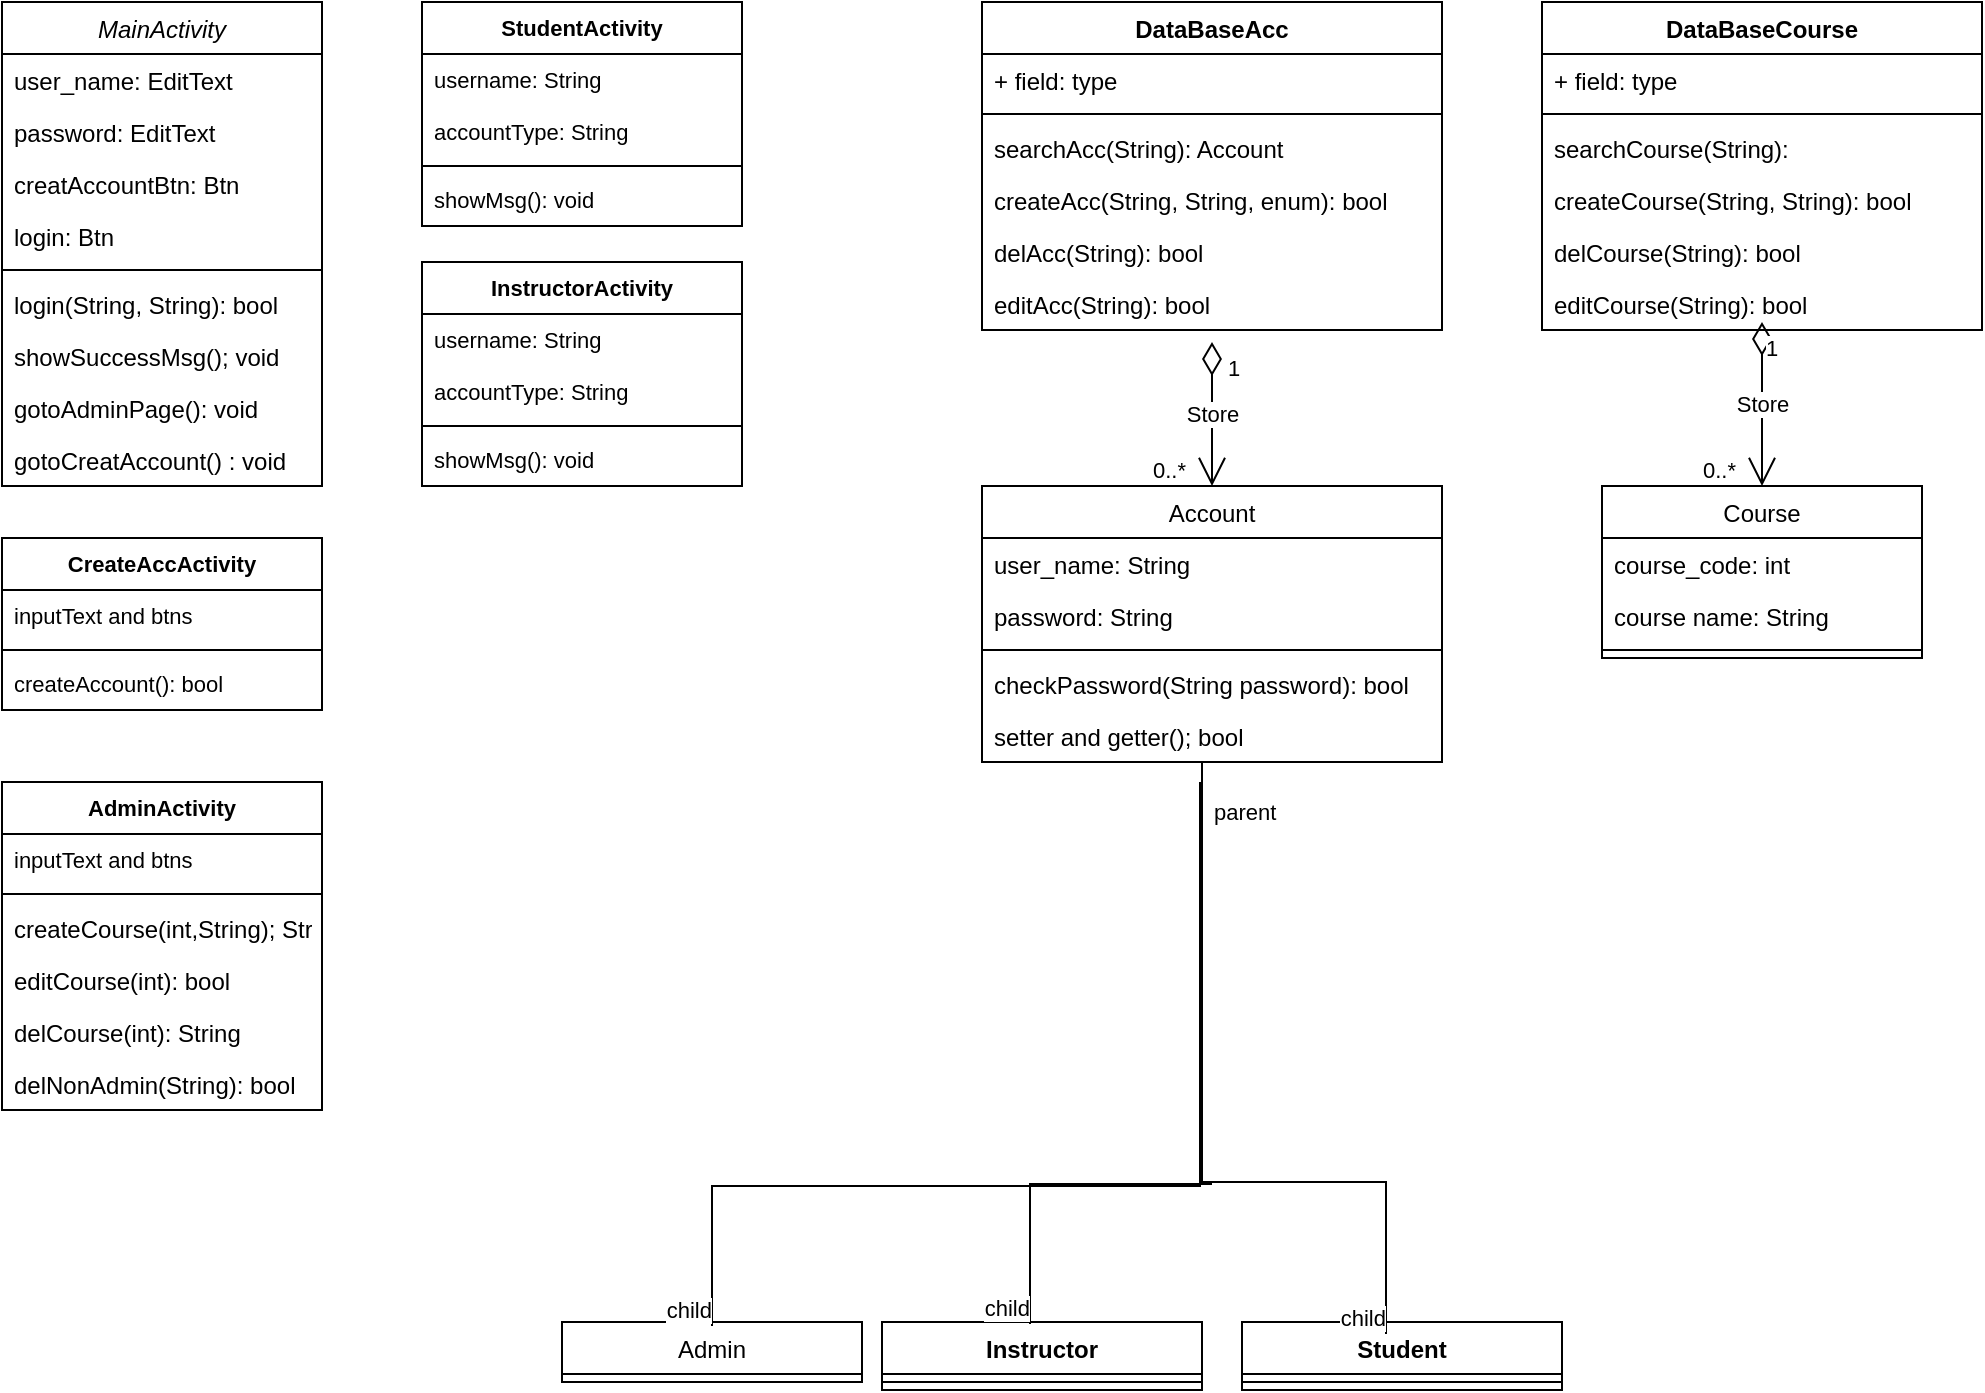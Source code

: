 <mxfile version="20.0.1" type="device"><diagram id="C5RBs43oDa-KdzZeNtuy" name="Page-1"><mxGraphModel dx="2351" dy="382" grid="1" gridSize="10" guides="1" tooltips="1" connect="1" arrows="1" fold="1" page="1" pageScale="1" pageWidth="827" pageHeight="1169" math="0" shadow="0"><root><mxCell id="WIyWlLk6GJQsqaUBKTNV-0"/><mxCell id="WIyWlLk6GJQsqaUBKTNV-1" parent="WIyWlLk6GJQsqaUBKTNV-0"/><mxCell id="XcK1MfJlwx8UdS8gnA3x-123" value="StudentActivity" style="swimlane;fontStyle=1;align=center;verticalAlign=top;childLayout=stackLayout;horizontal=1;startSize=26;horizontalStack=0;resizeParent=1;resizeParentMax=0;resizeLast=0;collapsible=1;marginBottom=0;fontFamily=Helvetica;fontSize=11;fontColor=default;" parent="WIyWlLk6GJQsqaUBKTNV-1" vertex="1"><mxGeometry x="-630" y="80" width="160" height="112" as="geometry"/></mxCell><mxCell id="XcK1MfJlwx8UdS8gnA3x-124" value="username: String" style="text;strokeColor=none;fillColor=none;align=left;verticalAlign=top;spacingLeft=4;spacingRight=4;overflow=hidden;rotatable=0;points=[[0,0.5],[1,0.5]];portConstraint=eastwest;fontFamily=Helvetica;fontSize=11;fontColor=default;" parent="XcK1MfJlwx8UdS8gnA3x-123" vertex="1"><mxGeometry y="26" width="160" height="26" as="geometry"/></mxCell><mxCell id="YwuPmVCW4j29v-LR4ZL7-122" value="accountType: String" style="text;strokeColor=none;fillColor=none;align=left;verticalAlign=top;spacingLeft=4;spacingRight=4;overflow=hidden;rotatable=0;points=[[0,0.5],[1,0.5]];portConstraint=eastwest;fontFamily=Helvetica;fontSize=11;fontColor=default;" parent="XcK1MfJlwx8UdS8gnA3x-123" vertex="1"><mxGeometry y="52" width="160" height="26" as="geometry"/></mxCell><mxCell id="XcK1MfJlwx8UdS8gnA3x-125" value="" style="line;strokeWidth=1;fillColor=none;align=left;verticalAlign=middle;spacingTop=-1;spacingLeft=3;spacingRight=3;rotatable=0;labelPosition=right;points=[];portConstraint=eastwest;fontFamily=Helvetica;fontSize=11;fontColor=default;" parent="XcK1MfJlwx8UdS8gnA3x-123" vertex="1"><mxGeometry y="78" width="160" height="8" as="geometry"/></mxCell><mxCell id="XcK1MfJlwx8UdS8gnA3x-126" value="showMsg(): void" style="text;strokeColor=none;fillColor=none;align=left;verticalAlign=top;spacingLeft=4;spacingRight=4;overflow=hidden;rotatable=0;points=[[0,0.5],[1,0.5]];portConstraint=eastwest;fontFamily=Helvetica;fontSize=11;fontColor=default;" parent="XcK1MfJlwx8UdS8gnA3x-123" vertex="1"><mxGeometry y="86" width="160" height="26" as="geometry"/></mxCell><mxCell id="YwuPmVCW4j29v-LR4ZL7-0" value="MainActivity" style="swimlane;fontStyle=2;align=center;verticalAlign=top;childLayout=stackLayout;horizontal=1;startSize=26;horizontalStack=0;resizeParent=1;resizeLast=0;collapsible=1;marginBottom=0;rounded=0;shadow=0;strokeWidth=1;" parent="WIyWlLk6GJQsqaUBKTNV-1" vertex="1"><mxGeometry x="-840" y="80" width="160" height="242" as="geometry"><mxRectangle x="230" y="140" width="160" height="26" as="alternateBounds"/></mxGeometry></mxCell><mxCell id="YwuPmVCW4j29v-LR4ZL7-1" value="user_name: EditText" style="text;align=left;verticalAlign=top;spacingLeft=4;spacingRight=4;overflow=hidden;rotatable=0;points=[[0,0.5],[1,0.5]];portConstraint=eastwest;" parent="YwuPmVCW4j29v-LR4ZL7-0" vertex="1"><mxGeometry y="26" width="160" height="26" as="geometry"/></mxCell><mxCell id="YwuPmVCW4j29v-LR4ZL7-2" value="password: EditText" style="text;align=left;verticalAlign=top;spacingLeft=4;spacingRight=4;overflow=hidden;rotatable=0;points=[[0,0.5],[1,0.5]];portConstraint=eastwest;rounded=0;shadow=0;html=0;" parent="YwuPmVCW4j29v-LR4ZL7-0" vertex="1"><mxGeometry y="52" width="160" height="26" as="geometry"/></mxCell><mxCell id="YwuPmVCW4j29v-LR4ZL7-3" value="creatAccountBtn: Btn" style="text;align=left;verticalAlign=top;spacingLeft=4;spacingRight=4;overflow=hidden;rotatable=0;points=[[0,0.5],[1,0.5]];portConstraint=eastwest;rounded=0;shadow=0;html=0;" parent="YwuPmVCW4j29v-LR4ZL7-0" vertex="1"><mxGeometry y="78" width="160" height="26" as="geometry"/></mxCell><mxCell id="YwuPmVCW4j29v-LR4ZL7-4" value="login: Btn" style="text;strokeColor=none;fillColor=none;align=left;verticalAlign=top;spacingLeft=4;spacingRight=4;overflow=hidden;rotatable=0;points=[[0,0.5],[1,0.5]];portConstraint=eastwest;" parent="YwuPmVCW4j29v-LR4ZL7-0" vertex="1"><mxGeometry y="104" width="160" height="26" as="geometry"/></mxCell><mxCell id="YwuPmVCW4j29v-LR4ZL7-5" value="" style="line;html=1;strokeWidth=1;align=left;verticalAlign=middle;spacingTop=-1;spacingLeft=3;spacingRight=3;rotatable=0;labelPosition=right;points=[];portConstraint=eastwest;" parent="YwuPmVCW4j29v-LR4ZL7-0" vertex="1"><mxGeometry y="130" width="160" height="8" as="geometry"/></mxCell><mxCell id="YwuPmVCW4j29v-LR4ZL7-6" value="login(String, String): bool" style="text;align=left;verticalAlign=top;spacingLeft=4;spacingRight=4;overflow=hidden;rotatable=0;points=[[0,0.5],[1,0.5]];portConstraint=eastwest;" parent="YwuPmVCW4j29v-LR4ZL7-0" vertex="1"><mxGeometry y="138" width="160" height="26" as="geometry"/></mxCell><mxCell id="YwuPmVCW4j29v-LR4ZL7-7" value="showSuccessMsg(); void" style="text;strokeColor=none;fillColor=none;align=left;verticalAlign=top;spacingLeft=4;spacingRight=4;overflow=hidden;rotatable=0;points=[[0,0.5],[1,0.5]];portConstraint=eastwest;" parent="YwuPmVCW4j29v-LR4ZL7-0" vertex="1"><mxGeometry y="164" width="160" height="26" as="geometry"/></mxCell><mxCell id="YwuPmVCW4j29v-LR4ZL7-8" value="gotoAdminPage(): void" style="text;strokeColor=none;fillColor=none;align=left;verticalAlign=top;spacingLeft=4;spacingRight=4;overflow=hidden;rotatable=0;points=[[0,0.5],[1,0.5]];portConstraint=eastwest;" parent="YwuPmVCW4j29v-LR4ZL7-0" vertex="1"><mxGeometry y="190" width="160" height="26" as="geometry"/></mxCell><mxCell id="YwuPmVCW4j29v-LR4ZL7-9" value="gotoCreatAccount() : void" style="text;strokeColor=none;fillColor=none;align=left;verticalAlign=top;spacingLeft=4;spacingRight=4;overflow=hidden;rotatable=0;points=[[0,0.5],[1,0.5]];portConstraint=eastwest;" parent="YwuPmVCW4j29v-LR4ZL7-0" vertex="1"><mxGeometry y="216" width="160" height="26" as="geometry"/></mxCell><mxCell id="YwuPmVCW4j29v-LR4ZL7-10" value="Account" style="swimlane;fontStyle=0;align=center;verticalAlign=top;childLayout=stackLayout;horizontal=1;startSize=26;horizontalStack=0;resizeParent=1;resizeLast=0;collapsible=1;marginBottom=0;rounded=0;shadow=0;strokeWidth=1;" parent="WIyWlLk6GJQsqaUBKTNV-1" vertex="1"><mxGeometry x="-350" y="322" width="230" height="138" as="geometry"><mxRectangle x="130" y="380" width="160" height="26" as="alternateBounds"/></mxGeometry></mxCell><mxCell id="YwuPmVCW4j29v-LR4ZL7-11" value="user_name: String" style="text;align=left;verticalAlign=top;spacingLeft=4;spacingRight=4;overflow=hidden;rotatable=0;points=[[0,0.5],[1,0.5]];portConstraint=eastwest;" parent="YwuPmVCW4j29v-LR4ZL7-10" vertex="1"><mxGeometry y="26" width="230" height="26" as="geometry"/></mxCell><mxCell id="YwuPmVCW4j29v-LR4ZL7-12" value="password: String" style="text;align=left;verticalAlign=top;spacingLeft=4;spacingRight=4;overflow=hidden;rotatable=0;points=[[0,0.5],[1,0.5]];portConstraint=eastwest;rounded=0;shadow=0;html=0;" parent="YwuPmVCW4j29v-LR4ZL7-10" vertex="1"><mxGeometry y="52" width="230" height="26" as="geometry"/></mxCell><mxCell id="YwuPmVCW4j29v-LR4ZL7-13" value="" style="line;html=1;strokeWidth=1;align=left;verticalAlign=middle;spacingTop=-1;spacingLeft=3;spacingRight=3;rotatable=0;labelPosition=right;points=[];portConstraint=eastwest;" parent="YwuPmVCW4j29v-LR4ZL7-10" vertex="1"><mxGeometry y="78" width="230" height="8" as="geometry"/></mxCell><mxCell id="tPTs7rWb9uDSJ2BfLSmM-7" value="checkPassword(String password): bool" style="text;strokeColor=none;fillColor=none;align=left;verticalAlign=top;spacingLeft=4;spacingRight=4;overflow=hidden;rotatable=0;points=[[0,0.5],[1,0.5]];portConstraint=eastwest;" parent="YwuPmVCW4j29v-LR4ZL7-10" vertex="1"><mxGeometry y="86" width="230" height="26" as="geometry"/></mxCell><mxCell id="YwuPmVCW4j29v-LR4ZL7-14" value="setter and getter(); bool " style="text;strokeColor=none;fillColor=none;align=left;verticalAlign=top;spacingLeft=4;spacingRight=4;overflow=hidden;rotatable=0;points=[[0,0.5],[1,0.5]];portConstraint=eastwest;" parent="YwuPmVCW4j29v-LR4ZL7-10" vertex="1"><mxGeometry y="112" width="230" height="26" as="geometry"/></mxCell><mxCell id="YwuPmVCW4j29v-LR4ZL7-15" value="Course" style="swimlane;fontStyle=0;align=center;verticalAlign=top;childLayout=stackLayout;horizontal=1;startSize=26;horizontalStack=0;resizeParent=1;resizeLast=0;collapsible=1;marginBottom=0;rounded=0;shadow=0;strokeWidth=1;" parent="WIyWlLk6GJQsqaUBKTNV-1" vertex="1"><mxGeometry x="-40" y="322" width="160" height="86" as="geometry"><mxRectangle x="340" y="380" width="170" height="26" as="alternateBounds"/></mxGeometry></mxCell><mxCell id="YwuPmVCW4j29v-LR4ZL7-16" value="course_code: int" style="text;align=left;verticalAlign=top;spacingLeft=4;spacingRight=4;overflow=hidden;rotatable=0;points=[[0,0.5],[1,0.5]];portConstraint=eastwest;" parent="YwuPmVCW4j29v-LR4ZL7-15" vertex="1"><mxGeometry y="26" width="160" height="26" as="geometry"/></mxCell><mxCell id="YwuPmVCW4j29v-LR4ZL7-17" value="course name: String" style="text;strokeColor=none;fillColor=none;align=left;verticalAlign=top;spacingLeft=4;spacingRight=4;overflow=hidden;rotatable=0;points=[[0,0.5],[1,0.5]];portConstraint=eastwest;" parent="YwuPmVCW4j29v-LR4ZL7-15" vertex="1"><mxGeometry y="52" width="160" height="26" as="geometry"/></mxCell><mxCell id="YwuPmVCW4j29v-LR4ZL7-18" value="" style="line;html=1;strokeWidth=1;align=left;verticalAlign=middle;spacingTop=-1;spacingLeft=3;spacingRight=3;rotatable=0;labelPosition=right;points=[];portConstraint=eastwest;" parent="YwuPmVCW4j29v-LR4ZL7-15" vertex="1"><mxGeometry y="78" width="160" height="8" as="geometry"/></mxCell><mxCell id="YwuPmVCW4j29v-LR4ZL7-19" value="Admin" style="swimlane;fontStyle=0;align=center;verticalAlign=top;childLayout=stackLayout;horizontal=1;startSize=26;horizontalStack=0;resizeParent=1;resizeLast=0;collapsible=1;marginBottom=0;rounded=0;shadow=0;strokeWidth=1;" parent="WIyWlLk6GJQsqaUBKTNV-1" vertex="1"><mxGeometry x="-560" y="740" width="150" height="30" as="geometry"><mxRectangle x="550" y="140" width="160" height="26" as="alternateBounds"/></mxGeometry></mxCell><mxCell id="YwuPmVCW4j29v-LR4ZL7-27" value="Instructor" style="swimlane;fontStyle=1;align=center;verticalAlign=top;childLayout=stackLayout;horizontal=1;startSize=26;horizontalStack=0;resizeParent=1;resizeParentMax=0;resizeLast=0;collapsible=1;marginBottom=0;" parent="WIyWlLk6GJQsqaUBKTNV-1" vertex="1"><mxGeometry x="-400" y="740" width="160" height="34" as="geometry"/></mxCell><mxCell id="YwuPmVCW4j29v-LR4ZL7-28" value="" style="line;strokeWidth=1;fillColor=none;align=left;verticalAlign=middle;spacingTop=-1;spacingLeft=3;spacingRight=3;rotatable=0;labelPosition=right;points=[];portConstraint=eastwest;" parent="YwuPmVCW4j29v-LR4ZL7-27" vertex="1"><mxGeometry y="26" width="160" height="8" as="geometry"/></mxCell><mxCell id="YwuPmVCW4j29v-LR4ZL7-29" value="Student" style="swimlane;fontStyle=1;align=center;verticalAlign=top;childLayout=stackLayout;horizontal=1;startSize=26;horizontalStack=0;resizeParent=1;resizeParentMax=0;resizeLast=0;collapsible=1;marginBottom=0;" parent="WIyWlLk6GJQsqaUBKTNV-1" vertex="1"><mxGeometry x="-220" y="740" width="160" height="34" as="geometry"/></mxCell><mxCell id="YwuPmVCW4j29v-LR4ZL7-30" value="" style="line;strokeWidth=1;fillColor=none;align=left;verticalAlign=middle;spacingTop=-1;spacingLeft=3;spacingRight=3;rotatable=0;labelPosition=right;points=[];portConstraint=eastwest;" parent="YwuPmVCW4j29v-LR4ZL7-29" vertex="1"><mxGeometry y="26" width="160" height="8" as="geometry"/></mxCell><mxCell id="YwuPmVCW4j29v-LR4ZL7-31" value="" style="endArrow=none;html=1;edgeStyle=orthogonalEdgeStyle;rounded=0;entryX=0.5;entryY=0;entryDx=0;entryDy=0;" parent="WIyWlLk6GJQsqaUBKTNV-1" edge="1"><mxGeometry relative="1" as="geometry"><mxPoint x="-240" y="460" as="sourcePoint"/><mxPoint x="-326" y="741" as="targetPoint"/><Array as="points"><mxPoint x="-235" y="671"/><mxPoint x="-362" y="671"/></Array></mxGeometry></mxCell><mxCell id="YwuPmVCW4j29v-LR4ZL7-32" value="parent" style="edgeLabel;resizable=0;html=1;align=left;verticalAlign=bottom;" parent="YwuPmVCW4j29v-LR4ZL7-31" connectable="0" vertex="1"><mxGeometry x="-1" relative="1" as="geometry"><mxPoint x="4" y="33" as="offset"/></mxGeometry></mxCell><mxCell id="YwuPmVCW4j29v-LR4ZL7-33" value="child" style="edgeLabel;resizable=0;html=1;align=right;verticalAlign=bottom;" parent="YwuPmVCW4j29v-LR4ZL7-31" connectable="0" vertex="1"><mxGeometry x="1" relative="1" as="geometry"/></mxCell><mxCell id="YwuPmVCW4j29v-LR4ZL7-34" value="DataBaseCourse" style="swimlane;fontStyle=1;align=center;verticalAlign=top;childLayout=stackLayout;horizontal=1;startSize=26;horizontalStack=0;resizeParent=1;resizeParentMax=0;resizeLast=0;collapsible=1;marginBottom=0;" parent="WIyWlLk6GJQsqaUBKTNV-1" vertex="1"><mxGeometry x="-70" y="80" width="220" height="164" as="geometry"/></mxCell><mxCell id="YwuPmVCW4j29v-LR4ZL7-35" value="+ field: type" style="text;strokeColor=none;fillColor=none;align=left;verticalAlign=top;spacingLeft=4;spacingRight=4;overflow=hidden;rotatable=0;points=[[0,0.5],[1,0.5]];portConstraint=eastwest;" parent="YwuPmVCW4j29v-LR4ZL7-34" vertex="1"><mxGeometry y="26" width="220" height="26" as="geometry"/></mxCell><mxCell id="YwuPmVCW4j29v-LR4ZL7-36" value="" style="line;strokeWidth=1;fillColor=none;align=left;verticalAlign=middle;spacingTop=-1;spacingLeft=3;spacingRight=3;rotatable=0;labelPosition=right;points=[];portConstraint=eastwest;" parent="YwuPmVCW4j29v-LR4ZL7-34" vertex="1"><mxGeometry y="52" width="220" height="8" as="geometry"/></mxCell><mxCell id="tPTs7rWb9uDSJ2BfLSmM-5" value="searchCourse(String):" style="text;strokeColor=none;fillColor=none;align=left;verticalAlign=top;spacingLeft=4;spacingRight=4;overflow=hidden;rotatable=0;points=[[0,0.5],[1,0.5]];portConstraint=eastwest;" parent="YwuPmVCW4j29v-LR4ZL7-34" vertex="1"><mxGeometry y="60" width="220" height="26" as="geometry"/></mxCell><mxCell id="tPTs7rWb9uDSJ2BfLSmM-2" value="createCourse(String, String): bool" style="text;strokeColor=none;fillColor=none;align=left;verticalAlign=top;spacingLeft=4;spacingRight=4;overflow=hidden;rotatable=0;points=[[0,0.5],[1,0.5]];portConstraint=eastwest;" parent="YwuPmVCW4j29v-LR4ZL7-34" vertex="1"><mxGeometry y="86" width="220" height="26" as="geometry"/></mxCell><mxCell id="YwuPmVCW4j29v-LR4ZL7-37" value="delCourse(String): bool" style="text;strokeColor=none;fillColor=none;align=left;verticalAlign=top;spacingLeft=4;spacingRight=4;overflow=hidden;rotatable=0;points=[[0,0.5],[1,0.5]];portConstraint=eastwest;" parent="YwuPmVCW4j29v-LR4ZL7-34" vertex="1"><mxGeometry y="112" width="220" height="26" as="geometry"/></mxCell><mxCell id="tPTs7rWb9uDSJ2BfLSmM-3" value="editCourse(String): bool" style="text;strokeColor=none;fillColor=none;align=left;verticalAlign=top;spacingLeft=4;spacingRight=4;overflow=hidden;rotatable=0;points=[[0,0.5],[1,0.5]];portConstraint=eastwest;" parent="YwuPmVCW4j29v-LR4ZL7-34" vertex="1"><mxGeometry y="138" width="220" height="26" as="geometry"/></mxCell><mxCell id="YwuPmVCW4j29v-LR4ZL7-38" value="Store" style="endArrow=open;html=1;endSize=12;startArrow=diamondThin;startSize=14;startFill=0;rounded=0;entryX=0.5;entryY=0;entryDx=0;entryDy=0;" parent="WIyWlLk6GJQsqaUBKTNV-1" target="YwuPmVCW4j29v-LR4ZL7-15" edge="1"><mxGeometry relative="1" as="geometry"><mxPoint x="40" y="240" as="sourcePoint"/><mxPoint x="-280" y="540" as="targetPoint"/></mxGeometry></mxCell><mxCell id="YwuPmVCW4j29v-LR4ZL7-39" value="1" style="edgeLabel;resizable=0;html=1;align=left;verticalAlign=top;" parent="YwuPmVCW4j29v-LR4ZL7-38" connectable="0" vertex="1"><mxGeometry x="-1" relative="1" as="geometry"/></mxCell><mxCell id="YwuPmVCW4j29v-LR4ZL7-40" value="0..*" style="edgeLabel;resizable=0;html=1;align=right;verticalAlign=top;" parent="YwuPmVCW4j29v-LR4ZL7-38" connectable="0" vertex="1"><mxGeometry x="1" relative="1" as="geometry"><mxPoint x="-13" y="-21" as="offset"/></mxGeometry></mxCell><mxCell id="YwuPmVCW4j29v-LR4ZL7-41" value="DataBaseAcc" style="swimlane;fontStyle=1;align=center;verticalAlign=top;childLayout=stackLayout;horizontal=1;startSize=26;horizontalStack=0;resizeParent=1;resizeParentMax=0;resizeLast=0;collapsible=1;marginBottom=0;" parent="WIyWlLk6GJQsqaUBKTNV-1" vertex="1"><mxGeometry x="-350" y="80" width="230" height="164" as="geometry"/></mxCell><mxCell id="YwuPmVCW4j29v-LR4ZL7-42" value="+ field: type" style="text;strokeColor=none;fillColor=none;align=left;verticalAlign=top;spacingLeft=4;spacingRight=4;overflow=hidden;rotatable=0;points=[[0,0.5],[1,0.5]];portConstraint=eastwest;" parent="YwuPmVCW4j29v-LR4ZL7-41" vertex="1"><mxGeometry y="26" width="230" height="26" as="geometry"/></mxCell><mxCell id="YwuPmVCW4j29v-LR4ZL7-43" value="" style="line;strokeWidth=1;fillColor=none;align=left;verticalAlign=middle;spacingTop=-1;spacingLeft=3;spacingRight=3;rotatable=0;labelPosition=right;points=[];portConstraint=eastwest;" parent="YwuPmVCW4j29v-LR4ZL7-41" vertex="1"><mxGeometry y="52" width="230" height="8" as="geometry"/></mxCell><mxCell id="tPTs7rWb9uDSJ2BfLSmM-4" value="searchAcc(String): Account" style="text;strokeColor=none;fillColor=none;align=left;verticalAlign=top;spacingLeft=4;spacingRight=4;overflow=hidden;rotatable=0;points=[[0,0.5],[1,0.5]];portConstraint=eastwest;" parent="YwuPmVCW4j29v-LR4ZL7-41" vertex="1"><mxGeometry y="60" width="230" height="26" as="geometry"/></mxCell><mxCell id="tPTs7rWb9uDSJ2BfLSmM-1" value="createAcc(String, String, enum): bool" style="text;strokeColor=none;fillColor=none;align=left;verticalAlign=top;spacingLeft=4;spacingRight=4;overflow=hidden;rotatable=0;points=[[0,0.5],[1,0.5]];portConstraint=eastwest;" parent="YwuPmVCW4j29v-LR4ZL7-41" vertex="1"><mxGeometry y="86" width="230" height="26" as="geometry"/></mxCell><mxCell id="tPTs7rWb9uDSJ2BfLSmM-0" value="delAcc(String): bool" style="text;strokeColor=none;fillColor=none;align=left;verticalAlign=top;spacingLeft=4;spacingRight=4;overflow=hidden;rotatable=0;points=[[0,0.5],[1,0.5]];portConstraint=eastwest;" parent="YwuPmVCW4j29v-LR4ZL7-41" vertex="1"><mxGeometry y="112" width="230" height="26" as="geometry"/></mxCell><mxCell id="YwuPmVCW4j29v-LR4ZL7-44" value="editAcc(String): bool" style="text;strokeColor=none;fillColor=none;align=left;verticalAlign=top;spacingLeft=4;spacingRight=4;overflow=hidden;rotatable=0;points=[[0,0.5],[1,0.5]];portConstraint=eastwest;" parent="YwuPmVCW4j29v-LR4ZL7-41" vertex="1"><mxGeometry y="138" width="230" height="26" as="geometry"/></mxCell><mxCell id="YwuPmVCW4j29v-LR4ZL7-45" value="" style="endArrow=none;html=1;edgeStyle=orthogonalEdgeStyle;rounded=0;labelBackgroundColor=default;fontFamily=Helvetica;fontSize=11;fontColor=default;strokeColor=default;shape=connector;entryX=0.5;entryY=0;entryDx=0;entryDy=0;" parent="WIyWlLk6GJQsqaUBKTNV-1" edge="1"><mxGeometry relative="1" as="geometry"><mxPoint x="-240" y="460" as="sourcePoint"/><mxPoint x="-148" y="746" as="targetPoint"/><Array as="points"><mxPoint x="-240" y="670"/><mxPoint x="-148" y="670"/></Array></mxGeometry></mxCell><mxCell id="YwuPmVCW4j29v-LR4ZL7-46" value="child" style="edgeLabel;resizable=0;html=1;align=right;verticalAlign=bottom;fontFamily=Helvetica;fontSize=11;fontColor=default;" parent="YwuPmVCW4j29v-LR4ZL7-45" connectable="0" vertex="1"><mxGeometry x="1" relative="1" as="geometry"/></mxCell><mxCell id="YwuPmVCW4j29v-LR4ZL7-47" value="Store" style="endArrow=open;html=1;endSize=12;startArrow=diamondThin;startSize=14;startFill=0;rounded=0;entryX=0.5;entryY=0;entryDx=0;entryDy=0;" parent="WIyWlLk6GJQsqaUBKTNV-1" target="YwuPmVCW4j29v-LR4ZL7-10" edge="1"><mxGeometry relative="1" as="geometry"><mxPoint x="-235" y="250" as="sourcePoint"/><mxPoint x="-227.62" y="417.09" as="targetPoint"/></mxGeometry></mxCell><mxCell id="YwuPmVCW4j29v-LR4ZL7-48" value="1" style="edgeLabel;resizable=0;html=1;align=left;verticalAlign=top;" parent="YwuPmVCW4j29v-LR4ZL7-47" connectable="0" vertex="1"><mxGeometry x="-1" relative="1" as="geometry"><mxPoint x="6" as="offset"/></mxGeometry></mxCell><mxCell id="YwuPmVCW4j29v-LR4ZL7-49" value="0..*" style="edgeLabel;resizable=0;html=1;align=right;verticalAlign=top;" parent="YwuPmVCW4j29v-LR4ZL7-47" connectable="0" vertex="1"><mxGeometry x="1" relative="1" as="geometry"><mxPoint x="-13" y="-21" as="offset"/></mxGeometry></mxCell><mxCell id="YwuPmVCW4j29v-LR4ZL7-106" value="InstructorActivity" style="swimlane;fontStyle=1;align=center;verticalAlign=top;childLayout=stackLayout;horizontal=1;startSize=26;horizontalStack=0;resizeParent=1;resizeParentMax=0;resizeLast=0;collapsible=1;marginBottom=0;fontFamily=Helvetica;fontSize=11;fontColor=default;" parent="WIyWlLk6GJQsqaUBKTNV-1" vertex="1"><mxGeometry x="-630" y="210" width="160" height="112" as="geometry"/></mxCell><mxCell id="YwuPmVCW4j29v-LR4ZL7-123" value="username: String" style="text;strokeColor=none;fillColor=none;align=left;verticalAlign=top;spacingLeft=4;spacingRight=4;overflow=hidden;rotatable=0;points=[[0,0.5],[1,0.5]];portConstraint=eastwest;fontFamily=Helvetica;fontSize=11;fontColor=default;" parent="YwuPmVCW4j29v-LR4ZL7-106" vertex="1"><mxGeometry y="26" width="160" height="26" as="geometry"/></mxCell><mxCell id="YwuPmVCW4j29v-LR4ZL7-124" value="accountType: String" style="text;strokeColor=none;fillColor=none;align=left;verticalAlign=top;spacingLeft=4;spacingRight=4;overflow=hidden;rotatable=0;points=[[0,0.5],[1,0.5]];portConstraint=eastwest;fontFamily=Helvetica;fontSize=11;fontColor=default;" parent="YwuPmVCW4j29v-LR4ZL7-106" vertex="1"><mxGeometry y="52" width="160" height="26" as="geometry"/></mxCell><mxCell id="YwuPmVCW4j29v-LR4ZL7-108" value="" style="line;strokeWidth=1;fillColor=none;align=left;verticalAlign=middle;spacingTop=-1;spacingLeft=3;spacingRight=3;rotatable=0;labelPosition=right;points=[];portConstraint=eastwest;fontFamily=Helvetica;fontSize=11;fontColor=default;" parent="YwuPmVCW4j29v-LR4ZL7-106" vertex="1"><mxGeometry y="78" width="160" height="8" as="geometry"/></mxCell><mxCell id="YwuPmVCW4j29v-LR4ZL7-121" value="showMsg(): void" style="text;strokeColor=none;fillColor=none;align=left;verticalAlign=top;spacingLeft=4;spacingRight=4;overflow=hidden;rotatable=0;points=[[0,0.5],[1,0.5]];portConstraint=eastwest;fontFamily=Helvetica;fontSize=11;fontColor=default;" parent="YwuPmVCW4j29v-LR4ZL7-106" vertex="1"><mxGeometry y="86" width="160" height="26" as="geometry"/></mxCell><mxCell id="YwuPmVCW4j29v-LR4ZL7-110" value="" style="endArrow=none;html=1;edgeStyle=elbowEdgeStyle;rounded=0;labelBackgroundColor=default;fontFamily=Helvetica;fontSize=11;fontColor=default;strokeColor=default;shape=connector;entryX=0.5;entryY=0;entryDx=0;entryDy=0;elbow=vertical;" parent="WIyWlLk6GJQsqaUBKTNV-1" edge="1"><mxGeometry relative="1" as="geometry"><mxPoint x="-241" y="470" as="sourcePoint"/><mxPoint x="-485" y="742" as="targetPoint"/><Array as="points"><mxPoint x="-360" y="672"/><mxPoint x="-360" y="672"/></Array></mxGeometry></mxCell><mxCell id="YwuPmVCW4j29v-LR4ZL7-111" value="child" style="edgeLabel;resizable=0;html=1;align=right;verticalAlign=bottom;fontFamily=Helvetica;fontSize=11;fontColor=default;" parent="YwuPmVCW4j29v-LR4ZL7-110" connectable="0" vertex="1"><mxGeometry x="1" relative="1" as="geometry"/></mxCell><mxCell id="YwuPmVCW4j29v-LR4ZL7-112" value="CreateAccActivity" style="swimlane;fontStyle=1;align=center;verticalAlign=top;childLayout=stackLayout;horizontal=1;startSize=26;horizontalStack=0;resizeParent=1;resizeParentMax=0;resizeLast=0;collapsible=1;marginBottom=0;fontFamily=Helvetica;fontSize=11;fontColor=default;" parent="WIyWlLk6GJQsqaUBKTNV-1" vertex="1"><mxGeometry x="-840" y="348" width="160" height="86" as="geometry"/></mxCell><mxCell id="YwuPmVCW4j29v-LR4ZL7-130" value="inputText and btns" style="text;strokeColor=none;fillColor=none;align=left;verticalAlign=top;spacingLeft=4;spacingRight=4;overflow=hidden;rotatable=0;points=[[0,0.5],[1,0.5]];portConstraint=eastwest;fontFamily=Helvetica;fontSize=11;fontColor=default;" parent="YwuPmVCW4j29v-LR4ZL7-112" vertex="1"><mxGeometry y="26" width="160" height="26" as="geometry"/></mxCell><mxCell id="YwuPmVCW4j29v-LR4ZL7-114" value="" style="line;strokeWidth=1;fillColor=none;align=left;verticalAlign=middle;spacingTop=-1;spacingLeft=3;spacingRight=3;rotatable=0;labelPosition=right;points=[];portConstraint=eastwest;fontFamily=Helvetica;fontSize=11;fontColor=default;" parent="YwuPmVCW4j29v-LR4ZL7-112" vertex="1"><mxGeometry y="52" width="160" height="8" as="geometry"/></mxCell><mxCell id="YwuPmVCW4j29v-LR4ZL7-115" value="createAccount(): bool" style="text;strokeColor=none;fillColor=none;align=left;verticalAlign=top;spacingLeft=4;spacingRight=4;overflow=hidden;rotatable=0;points=[[0,0.5],[1,0.5]];portConstraint=eastwest;fontFamily=Helvetica;fontSize=11;fontColor=default;" parent="YwuPmVCW4j29v-LR4ZL7-112" vertex="1"><mxGeometry y="60" width="160" height="26" as="geometry"/></mxCell><mxCell id="YwuPmVCW4j29v-LR4ZL7-116" value="AdminActivity" style="swimlane;fontStyle=1;align=center;verticalAlign=top;childLayout=stackLayout;horizontal=1;startSize=26;horizontalStack=0;resizeParent=1;resizeParentMax=0;resizeLast=0;collapsible=1;marginBottom=0;fontFamily=Helvetica;fontSize=11;fontColor=default;" parent="WIyWlLk6GJQsqaUBKTNV-1" vertex="1"><mxGeometry x="-840" y="470" width="160" height="164" as="geometry"/></mxCell><mxCell id="YwuPmVCW4j29v-LR4ZL7-117" value="inputText and btns" style="text;strokeColor=none;fillColor=none;align=left;verticalAlign=top;spacingLeft=4;spacingRight=4;overflow=hidden;rotatable=0;points=[[0,0.5],[1,0.5]];portConstraint=eastwest;fontFamily=Helvetica;fontSize=11;fontColor=default;" parent="YwuPmVCW4j29v-LR4ZL7-116" vertex="1"><mxGeometry y="26" width="160" height="26" as="geometry"/></mxCell><mxCell id="YwuPmVCW4j29v-LR4ZL7-118" value="" style="line;strokeWidth=1;fillColor=none;align=left;verticalAlign=middle;spacingTop=-1;spacingLeft=3;spacingRight=3;rotatable=0;labelPosition=right;points=[];portConstraint=eastwest;fontFamily=Helvetica;fontSize=11;fontColor=default;" parent="YwuPmVCW4j29v-LR4ZL7-116" vertex="1"><mxGeometry y="52" width="160" height="8" as="geometry"/></mxCell><mxCell id="YwuPmVCW4j29v-LR4ZL7-125" value="createCourse(int,String); String or void" style="text;align=left;verticalAlign=top;spacingLeft=4;spacingRight=4;overflow=hidden;rotatable=0;points=[[0,0.5],[1,0.5]];portConstraint=eastwest;" parent="YwuPmVCW4j29v-LR4ZL7-116" vertex="1"><mxGeometry y="60" width="160" height="26" as="geometry"/></mxCell><mxCell id="YwuPmVCW4j29v-LR4ZL7-126" value="editCourse(int): bool" style="text;strokeColor=none;fillColor=none;align=left;verticalAlign=top;spacingLeft=4;spacingRight=4;overflow=hidden;rotatable=0;points=[[0,0.5],[1,0.5]];portConstraint=eastwest;" parent="YwuPmVCW4j29v-LR4ZL7-116" vertex="1"><mxGeometry y="86" width="160" height="26" as="geometry"/></mxCell><mxCell id="YwuPmVCW4j29v-LR4ZL7-128" value="delCourse(int): String" style="text;align=left;verticalAlign=top;spacingLeft=4;spacingRight=4;overflow=hidden;rotatable=0;points=[[0,0.5],[1,0.5]];portConstraint=eastwest;" parent="YwuPmVCW4j29v-LR4ZL7-116" vertex="1"><mxGeometry y="112" width="160" height="26" as="geometry"/></mxCell><mxCell id="YwuPmVCW4j29v-LR4ZL7-127" value="delNonAdmin(String): bool" style="text;strokeColor=none;fillColor=none;align=left;verticalAlign=top;spacingLeft=4;spacingRight=4;overflow=hidden;rotatable=0;points=[[0,0.5],[1,0.5]];portConstraint=eastwest;" parent="YwuPmVCW4j29v-LR4ZL7-116" vertex="1"><mxGeometry y="138" width="160" height="26" as="geometry"/></mxCell></root></mxGraphModel></diagram></mxfile>